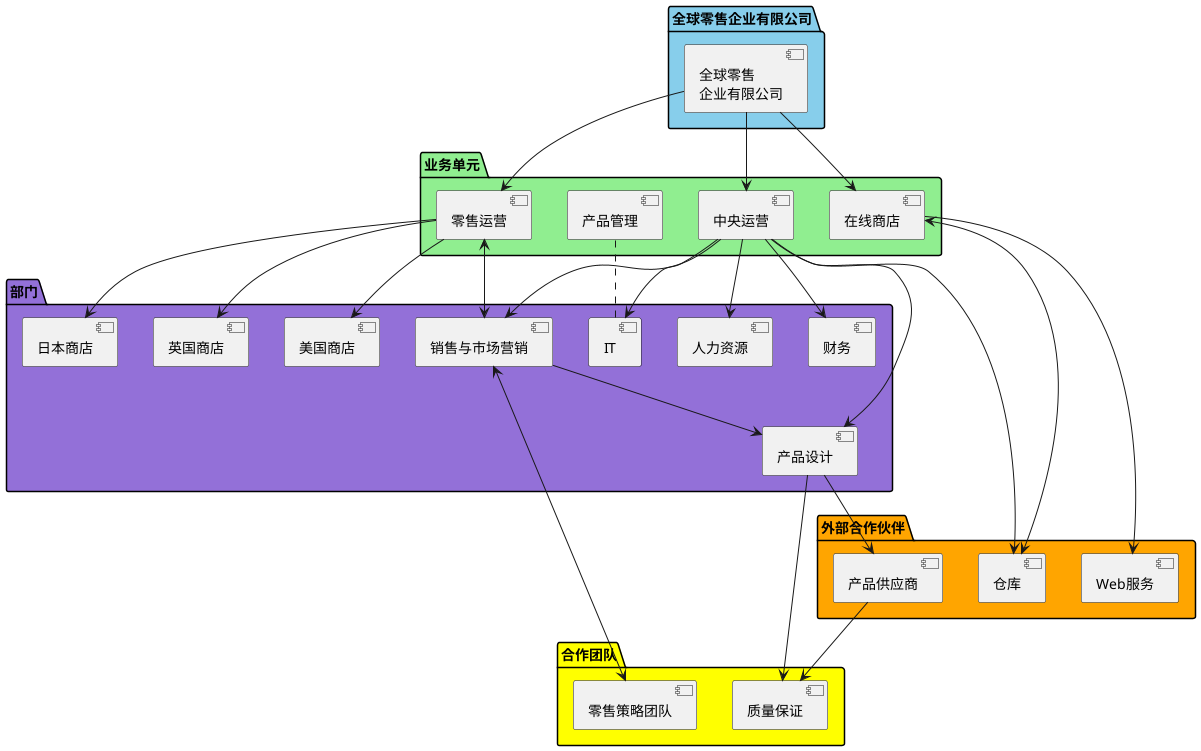 @startuml
'参考资料  https://pubs.opengroup.org/togaf-standard/business-architecture/organization-mapping.html

package "全球零售企业有限公司" #SkyBlue {
  [全球零售\n企业有限公司]
}

package "业务单元" #LightGreen {
  [在线商店]
  [零售运营]
   [中央运营]
   [产品管理]
}

package "部门" #MediumPurple {
 
  [人力资源]
  [IT]
  [财务]
  [销售与市场营销]
  [产品设计]
  [美国商店]
  [英国商店]
  [日本商店]
}

package "外部合作伙伴" #Orange {
  [产品供应商]
 
  [仓库]
  [Web服务]
}

package "合作团队" #Yellow {
  [零售策略团队]
   [质量保证]
}

[全球零售\n企业有限公司] --> [中央运营]
[全球零售\n企业有限公司] --> [在线商店]
[全球零售\n企业有限公司] --> [零售运营]

[中央运营] --> [人力资源]
[中央运营] --> [IT]
[中央运营] --> [财务]
[中央运营] --> [销售与市场营销]
[中央运营] --> [产品设计]
[中央运营] --> [仓库]

[零售运营] --> [美国商店]
[零售运营] --> [英国商店]
[零售运营] --> [日本商店]
[零售运营] <--> [销售与市场营销]


[在线商店] --> [Web服务]
[在线商店] <--> [仓库]

 [IT] .. [产品管理]

[产品设计] --> [产品供应商]
[产品设计] --> [质量保证]


[销售与市场营销] <--> [零售策略团队]
[销售与市场营销] -->[产品设计]

[产品供应商]-->[质量保证]


'[Web服务] --> [仓库]

@enduml
